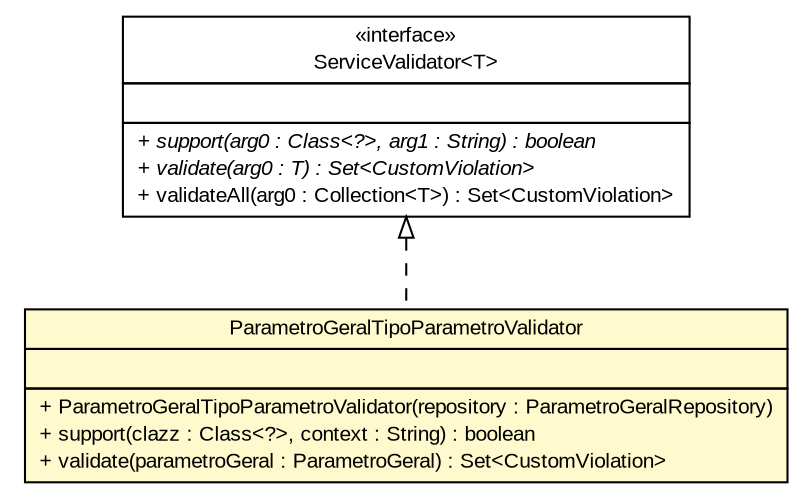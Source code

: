 #!/usr/local/bin/dot
#
# Class diagram 
# Generated by UMLGraph version R5_6 (http://www.umlgraph.org/)
#

digraph G {
	edge [fontname="arial",fontsize=10,labelfontname="arial",labelfontsize=10];
	node [fontname="arial",fontsize=10,shape=plaintext];
	nodesep=0.25;
	ranksep=0.5;
	// br.gov.to.sefaz.par.gestao.business.service.validator.ParametroGeralTipoParametroValidator
	c1856 [label=<<table title="br.gov.to.sefaz.par.gestao.business.service.validator.ParametroGeralTipoParametroValidator" border="0" cellborder="1" cellspacing="0" cellpadding="2" port="p" bgcolor="lemonChiffon" href="./ParametroGeralTipoParametroValidator.html">
		<tr><td><table border="0" cellspacing="0" cellpadding="1">
<tr><td align="center" balign="center"> ParametroGeralTipoParametroValidator </td></tr>
		</table></td></tr>
		<tr><td><table border="0" cellspacing="0" cellpadding="1">
<tr><td align="left" balign="left">  </td></tr>
		</table></td></tr>
		<tr><td><table border="0" cellspacing="0" cellpadding="1">
<tr><td align="left" balign="left"> + ParametroGeralTipoParametroValidator(repository : ParametroGeralRepository) </td></tr>
<tr><td align="left" balign="left"> + support(clazz : Class&lt;?&gt;, context : String) : boolean </td></tr>
<tr><td align="left" balign="left"> + validate(parametroGeral : ParametroGeral) : Set&lt;CustomViolation&gt; </td></tr>
		</table></td></tr>
		</table>>, URL="./ParametroGeralTipoParametroValidator.html", fontname="arial", fontcolor="black", fontsize=10.0];
	//br.gov.to.sefaz.par.gestao.business.service.validator.ParametroGeralTipoParametroValidator implements br.gov.to.sefaz.business.service.validation.ServiceValidator<T>
	c1878:p -> c1856:p [dir=back,arrowtail=empty,style=dashed];
	// br.gov.to.sefaz.business.service.validation.ServiceValidator<T>
	c1878 [label=<<table title="br.gov.to.sefaz.business.service.validation.ServiceValidator" border="0" cellborder="1" cellspacing="0" cellpadding="2" port="p" href="http://java.sun.com/j2se/1.4.2/docs/api/br/gov/to/sefaz/business/service/validation/ServiceValidator.html">
		<tr><td><table border="0" cellspacing="0" cellpadding="1">
<tr><td align="center" balign="center"> &#171;interface&#187; </td></tr>
<tr><td align="center" balign="center"> ServiceValidator&lt;T&gt; </td></tr>
		</table></td></tr>
		<tr><td><table border="0" cellspacing="0" cellpadding="1">
<tr><td align="left" balign="left">  </td></tr>
		</table></td></tr>
		<tr><td><table border="0" cellspacing="0" cellpadding="1">
<tr><td align="left" balign="left"><font face="arial italic" point-size="10.0"> + support(arg0 : Class&lt;?&gt;, arg1 : String) : boolean </font></td></tr>
<tr><td align="left" balign="left"><font face="arial italic" point-size="10.0"> + validate(arg0 : T) : Set&lt;CustomViolation&gt; </font></td></tr>
<tr><td align="left" balign="left"> + validateAll(arg0 : Collection&lt;T&gt;) : Set&lt;CustomViolation&gt; </td></tr>
		</table></td></tr>
		</table>>, URL="http://java.sun.com/j2se/1.4.2/docs/api/br/gov/to/sefaz/business/service/validation/ServiceValidator.html", fontname="arial", fontcolor="black", fontsize=10.0];
}

